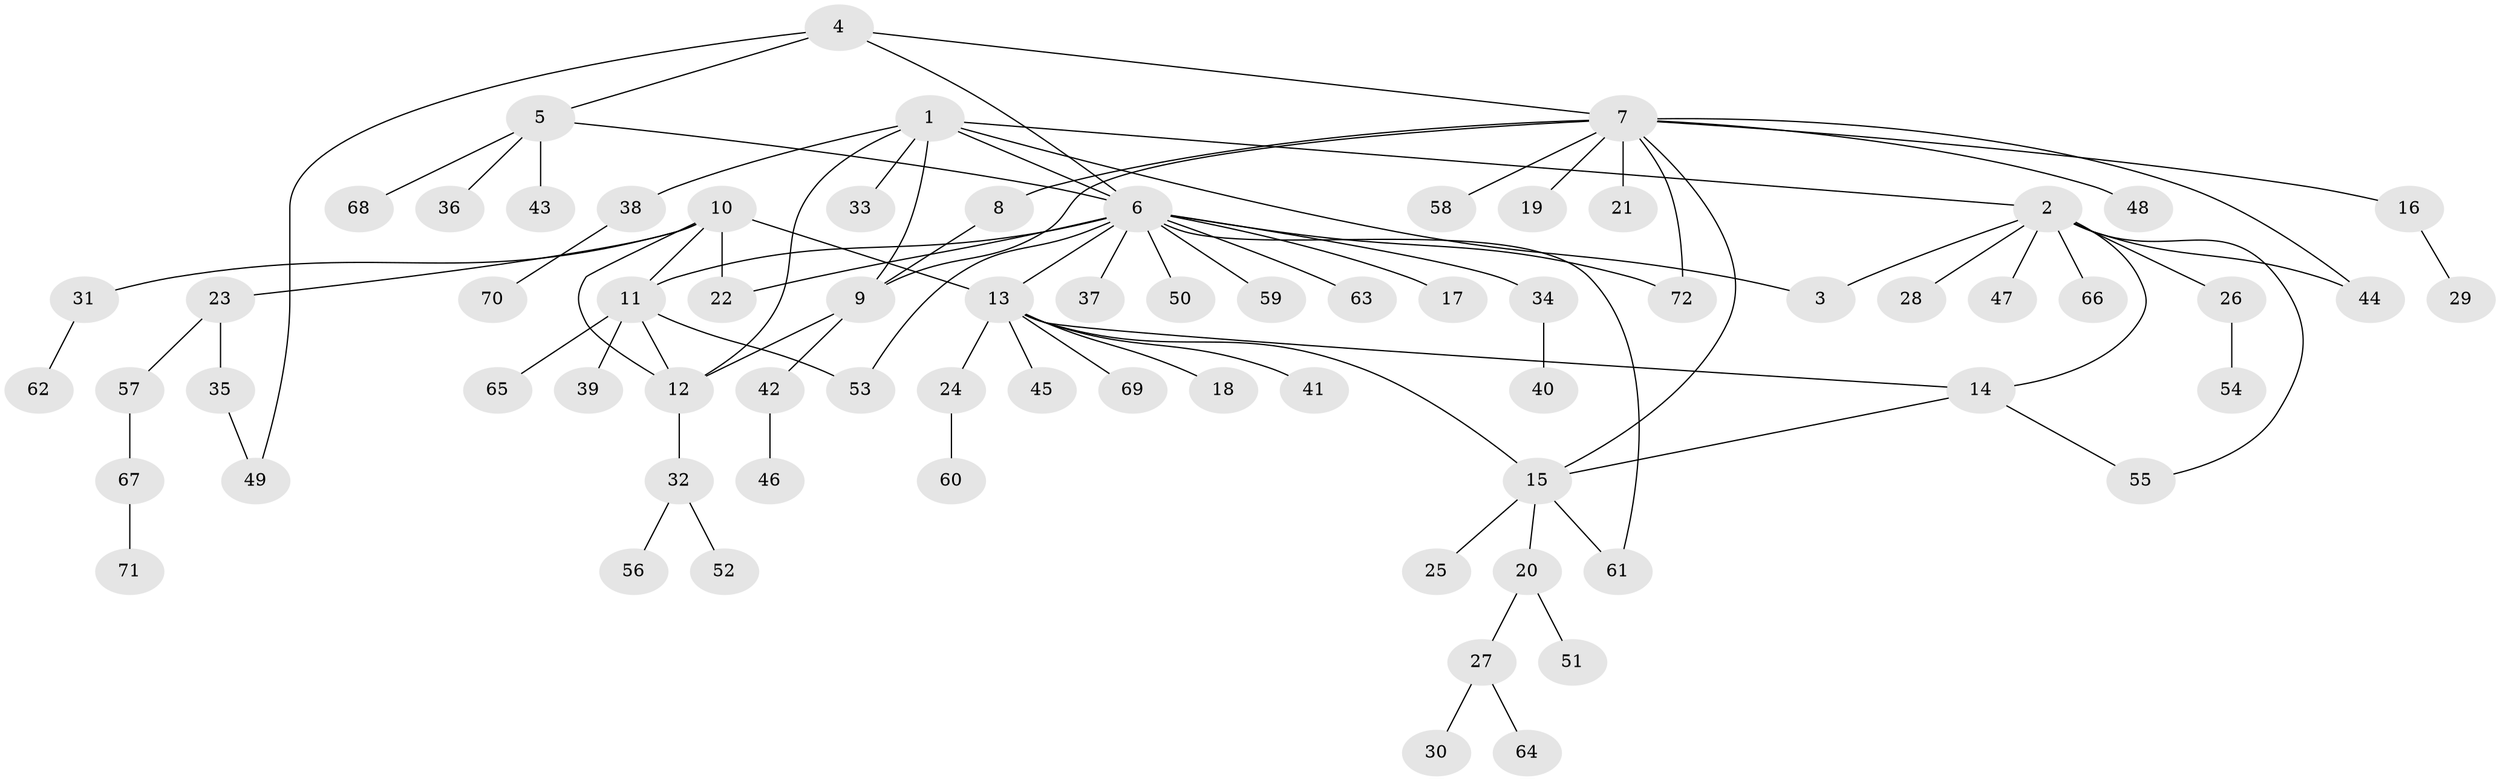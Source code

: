 // coarse degree distribution, {1: 0.4166666666666667, 7: 0.08333333333333333, 2: 0.20833333333333334, 3: 0.041666666666666664, 4: 0.125, 5: 0.08333333333333333, 11: 0.041666666666666664}
// Generated by graph-tools (version 1.1) at 2025/37/03/04/25 23:37:34]
// undirected, 72 vertices, 89 edges
graph export_dot {
  node [color=gray90,style=filled];
  1;
  2;
  3;
  4;
  5;
  6;
  7;
  8;
  9;
  10;
  11;
  12;
  13;
  14;
  15;
  16;
  17;
  18;
  19;
  20;
  21;
  22;
  23;
  24;
  25;
  26;
  27;
  28;
  29;
  30;
  31;
  32;
  33;
  34;
  35;
  36;
  37;
  38;
  39;
  40;
  41;
  42;
  43;
  44;
  45;
  46;
  47;
  48;
  49;
  50;
  51;
  52;
  53;
  54;
  55;
  56;
  57;
  58;
  59;
  60;
  61;
  62;
  63;
  64;
  65;
  66;
  67;
  68;
  69;
  70;
  71;
  72;
  1 -- 2;
  1 -- 3;
  1 -- 6;
  1 -- 9;
  1 -- 12;
  1 -- 33;
  1 -- 38;
  2 -- 3;
  2 -- 14;
  2 -- 26;
  2 -- 28;
  2 -- 44;
  2 -- 47;
  2 -- 55;
  2 -- 66;
  4 -- 5;
  4 -- 6;
  4 -- 7;
  4 -- 49;
  5 -- 6;
  5 -- 36;
  5 -- 43;
  5 -- 68;
  6 -- 11;
  6 -- 13;
  6 -- 17;
  6 -- 22;
  6 -- 34;
  6 -- 37;
  6 -- 50;
  6 -- 53;
  6 -- 59;
  6 -- 61;
  6 -- 63;
  6 -- 72;
  7 -- 8;
  7 -- 9;
  7 -- 15;
  7 -- 16;
  7 -- 19;
  7 -- 21;
  7 -- 44;
  7 -- 48;
  7 -- 58;
  7 -- 72;
  8 -- 9;
  9 -- 12;
  9 -- 42;
  10 -- 11;
  10 -- 12;
  10 -- 13;
  10 -- 22;
  10 -- 23;
  10 -- 31;
  11 -- 12;
  11 -- 39;
  11 -- 53;
  11 -- 65;
  12 -- 32;
  13 -- 14;
  13 -- 15;
  13 -- 18;
  13 -- 24;
  13 -- 41;
  13 -- 45;
  13 -- 69;
  14 -- 15;
  14 -- 55;
  15 -- 20;
  15 -- 25;
  15 -- 61;
  16 -- 29;
  20 -- 27;
  20 -- 51;
  23 -- 35;
  23 -- 57;
  24 -- 60;
  26 -- 54;
  27 -- 30;
  27 -- 64;
  31 -- 62;
  32 -- 52;
  32 -- 56;
  34 -- 40;
  35 -- 49;
  38 -- 70;
  42 -- 46;
  57 -- 67;
  67 -- 71;
}
